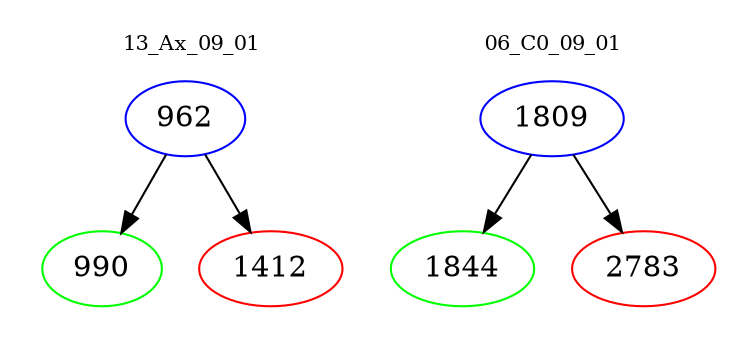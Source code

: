 digraph{
subgraph cluster_0 {
color = white
label = "13_Ax_09_01";
fontsize=10;
T0_962 [label="962", color="blue"]
T0_962 -> T0_990 [color="black"]
T0_990 [label="990", color="green"]
T0_962 -> T0_1412 [color="black"]
T0_1412 [label="1412", color="red"]
}
subgraph cluster_1 {
color = white
label = "06_C0_09_01";
fontsize=10;
T1_1809 [label="1809", color="blue"]
T1_1809 -> T1_1844 [color="black"]
T1_1844 [label="1844", color="green"]
T1_1809 -> T1_2783 [color="black"]
T1_2783 [label="2783", color="red"]
}
}
